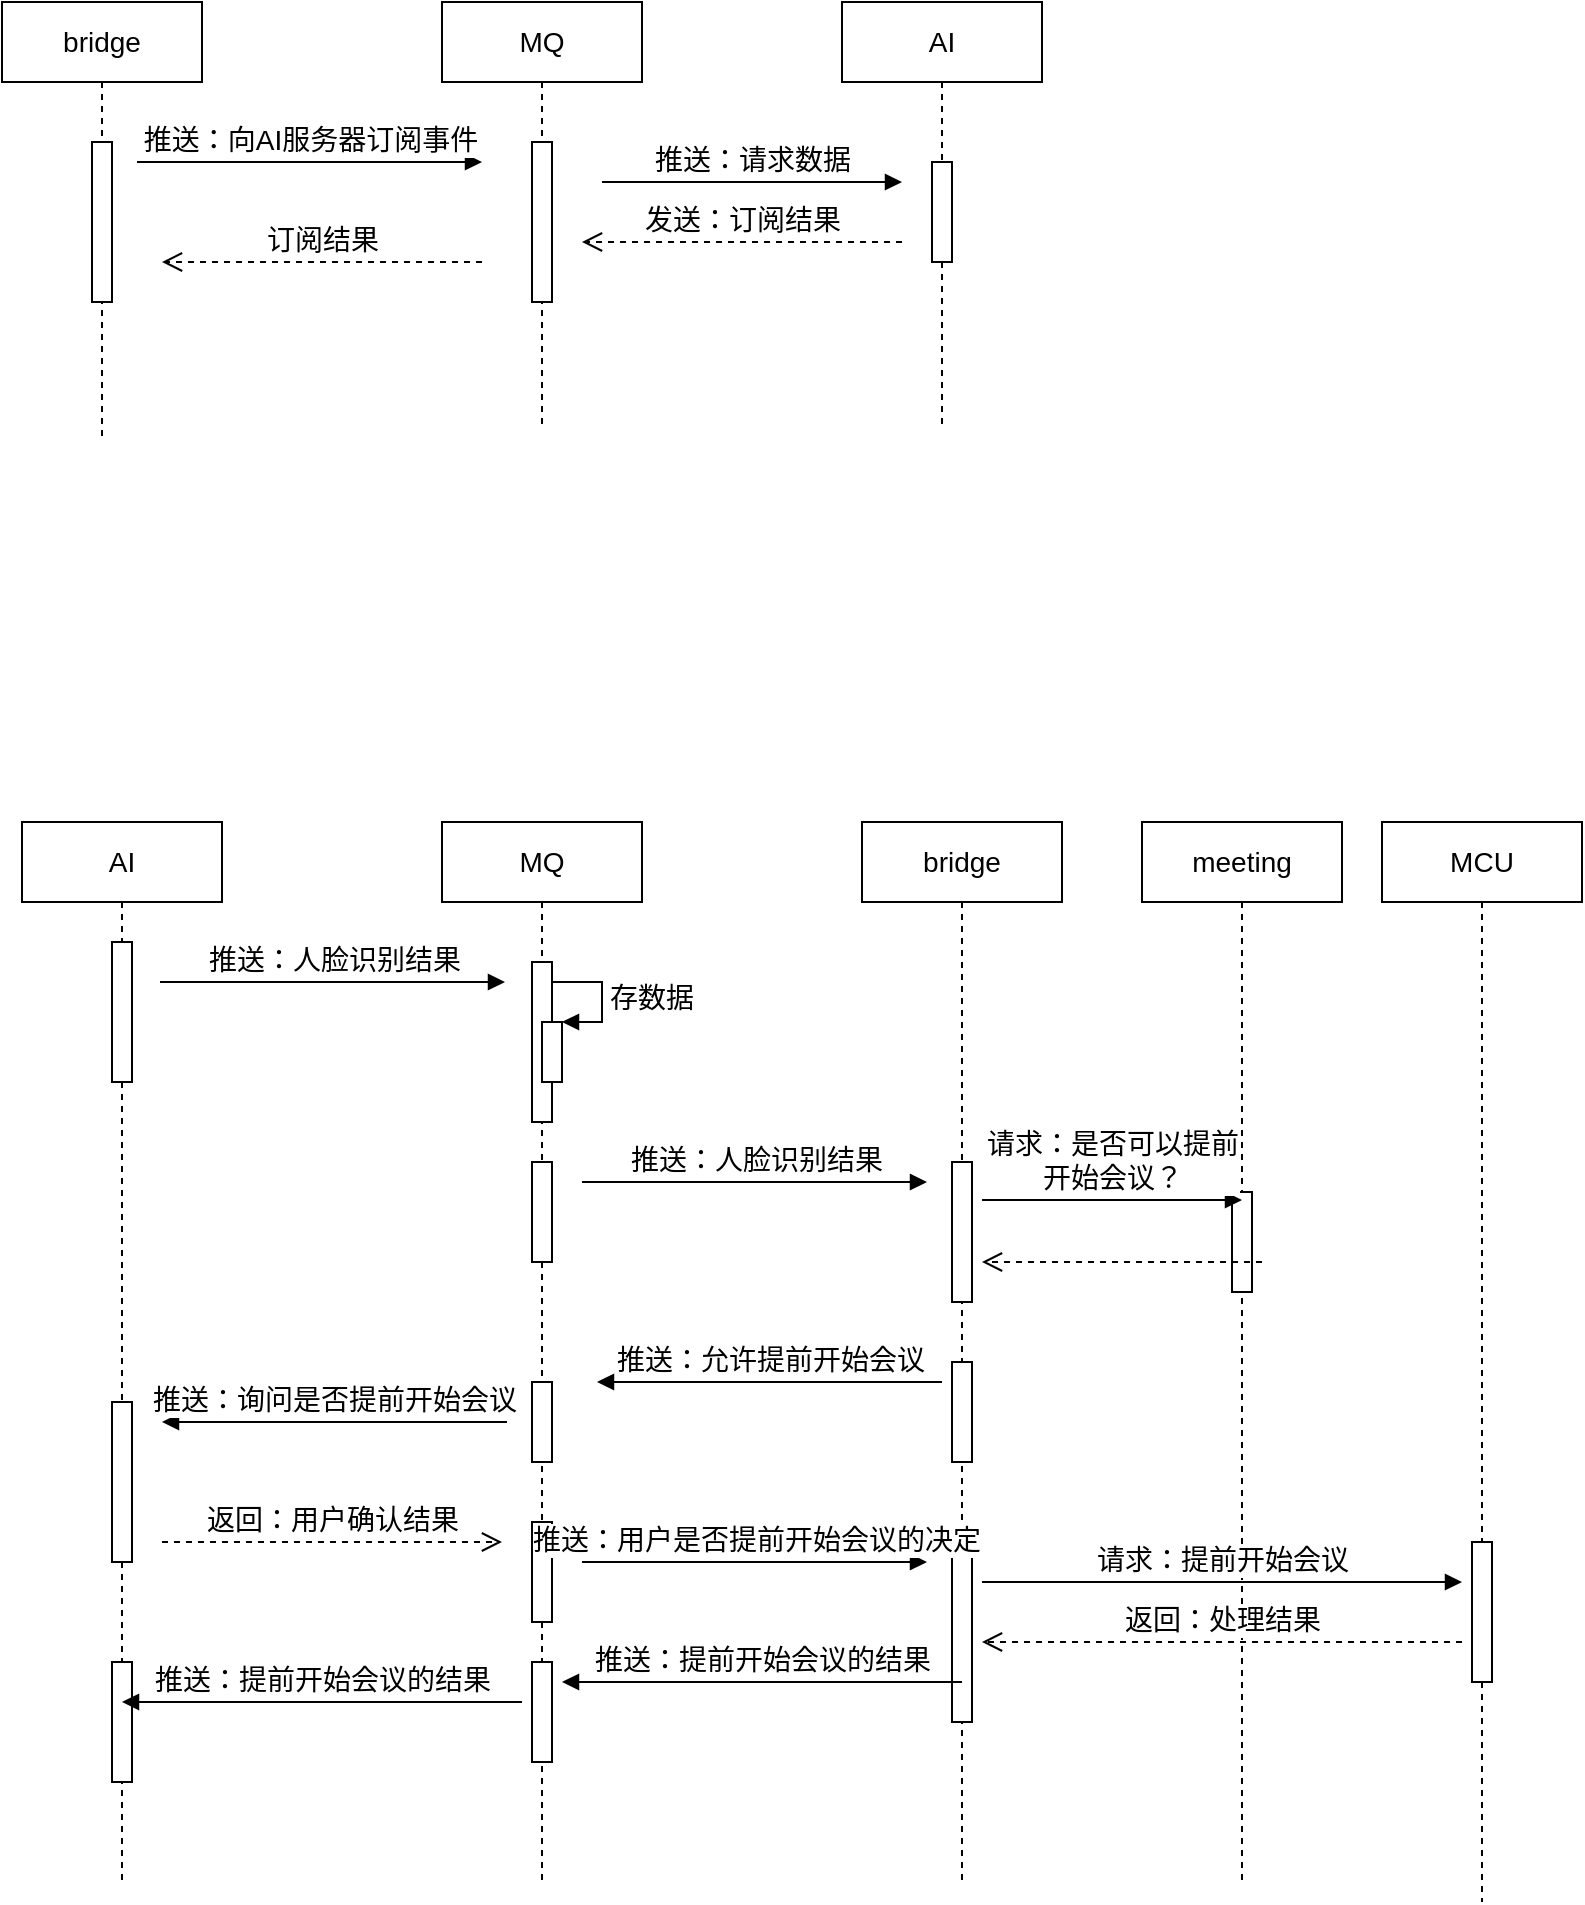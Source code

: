 <mxfile version="12.3.9" type="github" pages="3">
  <diagram id="sGyDJ3xmPa0FNn7oHpdU" name="提前开始会议">
    <mxGraphModel dx="1021" dy="580" grid="0" gridSize="10" guides="1" tooltips="1" connect="1" arrows="1" fold="1" page="1" pageScale="1" pageWidth="827" pageHeight="1169" math="0" shadow="0">
      <root>
        <mxCell id="0"/>
        <mxCell id="1" parent="0"/>
        <mxCell id="7dCBN_STnB0BZGOZmq9B-1" value="AI" style="shape=umlLifeline;perimeter=lifelinePerimeter;whiteSpace=wrap;html=1;container=1;collapsible=0;recursiveResize=0;outlineConnect=0;fontSize=14;" parent="1" vertex="1">
          <mxGeometry x="510" y="70" width="100" height="212" as="geometry"/>
        </mxCell>
        <mxCell id="cWvQ5qR-pPmlQ0AbkIyN-9" value="" style="html=1;points=[];perimeter=orthogonalPerimeter;fontSize=14;" vertex="1" parent="7dCBN_STnB0BZGOZmq9B-1">
          <mxGeometry x="45" y="80" width="10" height="50" as="geometry"/>
        </mxCell>
        <mxCell id="7dCBN_STnB0BZGOZmq9B-2" value="bridge" style="shape=umlLifeline;perimeter=lifelinePerimeter;whiteSpace=wrap;html=1;container=1;collapsible=0;recursiveResize=0;outlineConnect=0;fontSize=14;" parent="1" vertex="1">
          <mxGeometry x="90" y="70" width="100" height="218" as="geometry"/>
        </mxCell>
        <mxCell id="cWvQ5qR-pPmlQ0AbkIyN-1" value="" style="html=1;points=[];perimeter=orthogonalPerimeter;fontSize=14;" vertex="1" parent="7dCBN_STnB0BZGOZmq9B-2">
          <mxGeometry x="45" y="70" width="10" height="80" as="geometry"/>
        </mxCell>
        <mxCell id="7dCBN_STnB0BZGOZmq9B-3" value="MQ" style="shape=umlLifeline;perimeter=lifelinePerimeter;whiteSpace=wrap;html=1;container=1;collapsible=0;recursiveResize=0;outlineConnect=0;fontSize=14;" parent="1" vertex="1">
          <mxGeometry x="310" y="70" width="100" height="214" as="geometry"/>
        </mxCell>
        <mxCell id="cWvQ5qR-pPmlQ0AbkIyN-6" value="" style="html=1;points=[];perimeter=orthogonalPerimeter;fontSize=14;" vertex="1" parent="7dCBN_STnB0BZGOZmq9B-3">
          <mxGeometry x="45" y="70" width="10" height="80" as="geometry"/>
        </mxCell>
        <mxCell id="cWvQ5qR-pPmlQ0AbkIyN-5" value="推送：向AI服务器订阅事件" style="html=1;verticalAlign=bottom;endArrow=block;fontSize=14;" edge="1" parent="1">
          <mxGeometry width="80" relative="1" as="geometry">
            <mxPoint x="157.5" y="150" as="sourcePoint"/>
            <mxPoint x="330" y="150" as="targetPoint"/>
          </mxGeometry>
        </mxCell>
        <mxCell id="cWvQ5qR-pPmlQ0AbkIyN-8" value="推送：请求数据" style="html=1;verticalAlign=bottom;endArrow=block;fontSize=14;" edge="1" parent="1">
          <mxGeometry width="80" relative="1" as="geometry">
            <mxPoint x="390" y="160" as="sourcePoint"/>
            <mxPoint x="540" y="160" as="targetPoint"/>
          </mxGeometry>
        </mxCell>
        <mxCell id="cWvQ5qR-pPmlQ0AbkIyN-10" value="发送：订阅结果" style="html=1;verticalAlign=bottom;endArrow=open;dashed=1;endSize=8;fontSize=14;" edge="1" parent="1">
          <mxGeometry relative="1" as="geometry">
            <mxPoint x="540" y="190" as="sourcePoint"/>
            <mxPoint x="380" y="190" as="targetPoint"/>
          </mxGeometry>
        </mxCell>
        <mxCell id="cWvQ5qR-pPmlQ0AbkIyN-11" value="订阅结果" style="html=1;verticalAlign=bottom;endArrow=open;dashed=1;endSize=8;fontSize=14;" edge="1" parent="1">
          <mxGeometry relative="1" as="geometry">
            <mxPoint x="330" y="200" as="sourcePoint"/>
            <mxPoint x="170" y="200" as="targetPoint"/>
          </mxGeometry>
        </mxCell>
        <mxCell id="cWvQ5qR-pPmlQ0AbkIyN-12" value="AI" style="shape=umlLifeline;perimeter=lifelinePerimeter;whiteSpace=wrap;html=1;container=1;collapsible=0;recursiveResize=0;outlineConnect=0;fontSize=14;" vertex="1" parent="1">
          <mxGeometry x="100" y="480" width="100" height="530" as="geometry"/>
        </mxCell>
        <mxCell id="cWvQ5qR-pPmlQ0AbkIyN-13" value="" style="html=1;points=[];perimeter=orthogonalPerimeter;fontSize=14;" vertex="1" parent="cWvQ5qR-pPmlQ0AbkIyN-12">
          <mxGeometry x="45" y="60" width="10" height="70" as="geometry"/>
        </mxCell>
        <mxCell id="cWvQ5qR-pPmlQ0AbkIyN-39" value="" style="html=1;points=[];perimeter=orthogonalPerimeter;fontSize=14;" vertex="1" parent="cWvQ5qR-pPmlQ0AbkIyN-12">
          <mxGeometry x="45" y="290" width="10" height="80" as="geometry"/>
        </mxCell>
        <mxCell id="cWvQ5qR-pPmlQ0AbkIyN-58" value="" style="html=1;points=[];perimeter=orthogonalPerimeter;fontSize=14;" vertex="1" parent="cWvQ5qR-pPmlQ0AbkIyN-12">
          <mxGeometry x="45" y="420" width="10" height="60" as="geometry"/>
        </mxCell>
        <mxCell id="cWvQ5qR-pPmlQ0AbkIyN-14" value="bridge" style="shape=umlLifeline;perimeter=lifelinePerimeter;whiteSpace=wrap;html=1;container=1;collapsible=0;recursiveResize=0;outlineConnect=0;fontSize=14;" vertex="1" parent="1">
          <mxGeometry x="520" y="480" width="100" height="530" as="geometry"/>
        </mxCell>
        <mxCell id="cWvQ5qR-pPmlQ0AbkIyN-15" value="" style="html=1;points=[];perimeter=orthogonalPerimeter;fontSize=14;" vertex="1" parent="cWvQ5qR-pPmlQ0AbkIyN-14">
          <mxGeometry x="45" y="170" width="10" height="70" as="geometry"/>
        </mxCell>
        <mxCell id="cWvQ5qR-pPmlQ0AbkIyN-33" value="" style="html=1;points=[];perimeter=orthogonalPerimeter;fontSize=14;" vertex="1" parent="cWvQ5qR-pPmlQ0AbkIyN-14">
          <mxGeometry x="45" y="270" width="10" height="50" as="geometry"/>
        </mxCell>
        <mxCell id="cWvQ5qR-pPmlQ0AbkIyN-45" value="" style="html=1;points=[];perimeter=orthogonalPerimeter;fontSize=14;" vertex="1" parent="cWvQ5qR-pPmlQ0AbkIyN-14">
          <mxGeometry x="45" y="360" width="10" height="90" as="geometry"/>
        </mxCell>
        <mxCell id="cWvQ5qR-pPmlQ0AbkIyN-16" value="MQ" style="shape=umlLifeline;perimeter=lifelinePerimeter;whiteSpace=wrap;html=1;container=1;collapsible=0;recursiveResize=0;outlineConnect=0;fontSize=14;" vertex="1" parent="1">
          <mxGeometry x="310" y="480" width="100" height="530" as="geometry"/>
        </mxCell>
        <mxCell id="cWvQ5qR-pPmlQ0AbkIyN-17" value="" style="html=1;points=[];perimeter=orthogonalPerimeter;fontSize=14;" vertex="1" parent="cWvQ5qR-pPmlQ0AbkIyN-16">
          <mxGeometry x="45" y="70" width="10" height="80" as="geometry"/>
        </mxCell>
        <mxCell id="cWvQ5qR-pPmlQ0AbkIyN-23" value="" style="html=1;points=[];perimeter=orthogonalPerimeter;fontSize=14;" vertex="1" parent="cWvQ5qR-pPmlQ0AbkIyN-16">
          <mxGeometry x="50" y="100" width="10" height="30" as="geometry"/>
        </mxCell>
        <mxCell id="cWvQ5qR-pPmlQ0AbkIyN-24" value="存数据" style="edgeStyle=orthogonalEdgeStyle;html=1;align=left;spacingLeft=2;endArrow=block;rounded=0;entryX=1;entryY=0;fontSize=14;" edge="1" target="cWvQ5qR-pPmlQ0AbkIyN-23" parent="cWvQ5qR-pPmlQ0AbkIyN-16">
          <mxGeometry relative="1" as="geometry">
            <mxPoint x="55" y="80" as="sourcePoint"/>
            <Array as="points">
              <mxPoint x="80" y="80"/>
            </Array>
          </mxGeometry>
        </mxCell>
        <mxCell id="cWvQ5qR-pPmlQ0AbkIyN-25" value="" style="html=1;points=[];perimeter=orthogonalPerimeter;fontSize=14;" vertex="1" parent="cWvQ5qR-pPmlQ0AbkIyN-16">
          <mxGeometry x="45" y="170" width="10" height="50" as="geometry"/>
        </mxCell>
        <mxCell id="cWvQ5qR-pPmlQ0AbkIyN-36" value="" style="html=1;points=[];perimeter=orthogonalPerimeter;fontSize=14;" vertex="1" parent="cWvQ5qR-pPmlQ0AbkIyN-16">
          <mxGeometry x="45" y="280" width="10" height="40" as="geometry"/>
        </mxCell>
        <mxCell id="cWvQ5qR-pPmlQ0AbkIyN-44" value="" style="html=1;points=[];perimeter=orthogonalPerimeter;fontSize=14;" vertex="1" parent="cWvQ5qR-pPmlQ0AbkIyN-16">
          <mxGeometry x="45" y="350" width="10" height="50" as="geometry"/>
        </mxCell>
        <mxCell id="cWvQ5qR-pPmlQ0AbkIyN-56" value="" style="html=1;points=[];perimeter=orthogonalPerimeter;fontSize=14;" vertex="1" parent="cWvQ5qR-pPmlQ0AbkIyN-16">
          <mxGeometry x="45" y="420" width="10" height="50" as="geometry"/>
        </mxCell>
        <mxCell id="cWvQ5qR-pPmlQ0AbkIyN-18" value="meeting" style="shape=umlLifeline;perimeter=lifelinePerimeter;whiteSpace=wrap;html=1;container=1;collapsible=0;recursiveResize=0;outlineConnect=0;fontSize=14;" vertex="1" parent="1">
          <mxGeometry x="660" y="480" width="100" height="530" as="geometry"/>
        </mxCell>
        <mxCell id="cWvQ5qR-pPmlQ0AbkIyN-32" value="" style="html=1;points=[];perimeter=orthogonalPerimeter;fontSize=14;" vertex="1" parent="cWvQ5qR-pPmlQ0AbkIyN-18">
          <mxGeometry x="45" y="185" width="10" height="50" as="geometry"/>
        </mxCell>
        <mxCell id="cWvQ5qR-pPmlQ0AbkIyN-19" value="推送：人脸识别结果" style="html=1;verticalAlign=bottom;endArrow=block;fontSize=14;" edge="1" parent="1">
          <mxGeometry width="80" relative="1" as="geometry">
            <mxPoint x="169" y="560" as="sourcePoint"/>
            <mxPoint x="341.5" y="560" as="targetPoint"/>
          </mxGeometry>
        </mxCell>
        <mxCell id="cWvQ5qR-pPmlQ0AbkIyN-27" value="推送：人脸识别结果" style="html=1;verticalAlign=bottom;endArrow=block;fontSize=14;" edge="1" parent="1">
          <mxGeometry width="80" relative="1" as="geometry">
            <mxPoint x="380" y="660" as="sourcePoint"/>
            <mxPoint x="552.5" y="660" as="targetPoint"/>
          </mxGeometry>
        </mxCell>
        <mxCell id="cWvQ5qR-pPmlQ0AbkIyN-30" value="请求：是否可以提前&lt;br&gt;开始会议？" style="html=1;verticalAlign=bottom;endArrow=block;fontSize=14;" edge="1" parent="1">
          <mxGeometry width="80" relative="1" as="geometry">
            <mxPoint x="580" y="669" as="sourcePoint"/>
            <mxPoint x="710" y="669" as="targetPoint"/>
          </mxGeometry>
        </mxCell>
        <mxCell id="cWvQ5qR-pPmlQ0AbkIyN-31" value="" style="html=1;verticalAlign=bottom;endArrow=open;dashed=1;endSize=8;fontSize=14;" edge="1" parent="1">
          <mxGeometry relative="1" as="geometry">
            <mxPoint x="720" y="700" as="sourcePoint"/>
            <mxPoint x="580" y="700" as="targetPoint"/>
          </mxGeometry>
        </mxCell>
        <mxCell id="cWvQ5qR-pPmlQ0AbkIyN-35" value="推送：允许提前开始会议" style="html=1;verticalAlign=bottom;endArrow=block;fontSize=14;" edge="1" parent="1">
          <mxGeometry width="80" relative="1" as="geometry">
            <mxPoint x="560" y="760" as="sourcePoint"/>
            <mxPoint x="387.5" y="760" as="targetPoint"/>
          </mxGeometry>
        </mxCell>
        <mxCell id="cWvQ5qR-pPmlQ0AbkIyN-42" value="推送：询问是否提前开始会议" style="html=1;verticalAlign=bottom;endArrow=block;fontSize=14;" edge="1" parent="1">
          <mxGeometry width="80" relative="1" as="geometry">
            <mxPoint x="342.5" y="780" as="sourcePoint"/>
            <mxPoint x="170" y="780" as="targetPoint"/>
          </mxGeometry>
        </mxCell>
        <mxCell id="cWvQ5qR-pPmlQ0AbkIyN-43" value="返回：用户确认结果" style="html=1;verticalAlign=bottom;endArrow=open;dashed=1;endSize=8;fontSize=14;" edge="1" parent="1">
          <mxGeometry relative="1" as="geometry">
            <mxPoint x="170" y="840" as="sourcePoint"/>
            <mxPoint x="340" y="840" as="targetPoint"/>
          </mxGeometry>
        </mxCell>
        <mxCell id="cWvQ5qR-pPmlQ0AbkIyN-47" value="推送：用户是否提前开始会议的决定" style="html=1;verticalAlign=bottom;endArrow=block;fontSize=14;" edge="1" parent="1">
          <mxGeometry width="80" relative="1" as="geometry">
            <mxPoint x="380" y="850" as="sourcePoint"/>
            <mxPoint x="552.5" y="850" as="targetPoint"/>
          </mxGeometry>
        </mxCell>
        <mxCell id="cWvQ5qR-pPmlQ0AbkIyN-48" value="MCU" style="shape=umlLifeline;perimeter=lifelinePerimeter;whiteSpace=wrap;html=1;container=1;collapsible=0;recursiveResize=0;outlineConnect=0;fontSize=14;" vertex="1" parent="1">
          <mxGeometry x="780" y="480" width="100" height="540" as="geometry"/>
        </mxCell>
        <mxCell id="cWvQ5qR-pPmlQ0AbkIyN-51" value="" style="html=1;points=[];perimeter=orthogonalPerimeter;fontSize=14;" vertex="1" parent="cWvQ5qR-pPmlQ0AbkIyN-48">
          <mxGeometry x="45" y="360" width="10" height="70" as="geometry"/>
        </mxCell>
        <mxCell id="cWvQ5qR-pPmlQ0AbkIyN-52" value="请求：提前开始会议" style="html=1;verticalAlign=bottom;endArrow=block;fontSize=14;" edge="1" parent="1">
          <mxGeometry width="80" relative="1" as="geometry">
            <mxPoint x="580" y="860" as="sourcePoint"/>
            <mxPoint x="820" y="860" as="targetPoint"/>
          </mxGeometry>
        </mxCell>
        <mxCell id="cWvQ5qR-pPmlQ0AbkIyN-54" value="返回：处理结果" style="html=1;verticalAlign=bottom;endArrow=open;dashed=1;endSize=8;fontSize=14;" edge="1" parent="1">
          <mxGeometry relative="1" as="geometry">
            <mxPoint x="820" y="890" as="sourcePoint"/>
            <mxPoint x="580" y="890" as="targetPoint"/>
          </mxGeometry>
        </mxCell>
        <mxCell id="cWvQ5qR-pPmlQ0AbkIyN-55" value="推送：提前开始会议的结果" style="html=1;verticalAlign=bottom;endArrow=block;fontSize=14;" edge="1" parent="1">
          <mxGeometry width="80" relative="1" as="geometry">
            <mxPoint x="570" y="910" as="sourcePoint"/>
            <mxPoint x="370" y="910" as="targetPoint"/>
          </mxGeometry>
        </mxCell>
        <mxCell id="cWvQ5qR-pPmlQ0AbkIyN-57" value="推送：提前开始会议的结果" style="html=1;verticalAlign=bottom;endArrow=block;fontSize=14;" edge="1" parent="1">
          <mxGeometry width="80" relative="1" as="geometry">
            <mxPoint x="350" y="920" as="sourcePoint"/>
            <mxPoint x="150" y="920" as="targetPoint"/>
          </mxGeometry>
        </mxCell>
      </root>
    </mxGraphModel>
  </diagram>
  <diagram id="U2vhjyQzXIbmDPiE_quf" name="企业微信消息通知">
    <mxGraphModel dx="1021" dy="580" grid="1" gridSize="10" guides="1" tooltips="1" connect="1" arrows="1" fold="1" page="1" pageScale="1" pageWidth="827" pageHeight="1169" math="0" shadow="0">
      <root>
        <mxCell id="euv0Y5gn4uSeBjnGPQXl-0"/>
        <mxCell id="euv0Y5gn4uSeBjnGPQXl-1" parent="euv0Y5gn4uSeBjnGPQXl-0"/>
        <mxCell id="93kanDMGqyMoryUL59t7-0" value="MCU" style="shape=umlLifeline;perimeter=lifelinePerimeter;whiteSpace=wrap;html=1;container=1;collapsible=0;recursiveResize=0;outlineConnect=0;fontSize=14;" vertex="1" parent="euv0Y5gn4uSeBjnGPQXl-1">
          <mxGeometry x="550" y="70" width="100" height="290" as="geometry"/>
        </mxCell>
        <mxCell id="93kanDMGqyMoryUL59t7-1" value="" style="html=1;points=[];perimeter=orthogonalPerimeter;fontSize=14;" vertex="1" parent="93kanDMGqyMoryUL59t7-0">
          <mxGeometry x="45" y="88" width="10" height="50" as="geometry"/>
        </mxCell>
        <mxCell id="93kanDMGqyMoryUL59t7-2" value="meeting-service" style="shape=umlLifeline;perimeter=lifelinePerimeter;whiteSpace=wrap;html=1;container=1;collapsible=0;recursiveResize=0;outlineConnect=0;fontSize=14;" vertex="1" parent="euv0Y5gn4uSeBjnGPQXl-1">
          <mxGeometry x="170" y="70" width="100" height="290" as="geometry"/>
        </mxCell>
        <mxCell id="93kanDMGqyMoryUL59t7-3" value="" style="html=1;points=[];perimeter=orthogonalPerimeter;fontSize=14;" vertex="1" parent="93kanDMGqyMoryUL59t7-2">
          <mxGeometry x="45" y="70" width="10" height="120" as="geometry"/>
        </mxCell>
        <mxCell id="93kanDMGqyMoryUL59t7-4" value="bridge-service" style="shape=umlLifeline;perimeter=lifelinePerimeter;whiteSpace=wrap;html=1;container=1;collapsible=0;recursiveResize=0;outlineConnect=0;fontSize=14;" vertex="1" parent="euv0Y5gn4uSeBjnGPQXl-1">
          <mxGeometry x="360" y="70" width="100" height="290" as="geometry"/>
        </mxCell>
        <mxCell id="93kanDMGqyMoryUL59t7-5" value="" style="html=1;points=[];perimeter=orthogonalPerimeter;fontSize=14;" vertex="1" parent="93kanDMGqyMoryUL59t7-4">
          <mxGeometry x="45" y="70" width="10" height="140" as="geometry"/>
        </mxCell>
        <mxCell id="93kanDMGqyMoryUL59t7-6" value="请求：会议预约" style="html=1;verticalAlign=bottom;endArrow=block;fontSize=14;" edge="1" parent="euv0Y5gn4uSeBjnGPQXl-1">
          <mxGeometry width="80" relative="1" as="geometry">
            <mxPoint x="230" y="160" as="sourcePoint"/>
            <mxPoint x="402.5" y="160" as="targetPoint"/>
          </mxGeometry>
        </mxCell>
        <mxCell id="93kanDMGqyMoryUL59t7-7" value="请求：会议预约" style="html=1;verticalAlign=bottom;endArrow=block;fontSize=14;" edge="1" parent="euv0Y5gn4uSeBjnGPQXl-1">
          <mxGeometry width="80" relative="1" as="geometry">
            <mxPoint x="435" y="170" as="sourcePoint"/>
            <mxPoint x="585" y="170" as="targetPoint"/>
          </mxGeometry>
        </mxCell>
        <mxCell id="93kanDMGqyMoryUL59t7-8" value="返回：处理结果" style="html=1;verticalAlign=bottom;endArrow=open;dashed=1;endSize=8;fontSize=14;" edge="1" parent="euv0Y5gn4uSeBjnGPQXl-1">
          <mxGeometry relative="1" as="geometry">
            <mxPoint x="587" y="196" as="sourcePoint"/>
            <mxPoint x="427" y="196" as="targetPoint"/>
          </mxGeometry>
        </mxCell>
        <mxCell id="93kanDMGqyMoryUL59t7-10" value="Web？" style="shape=umlLifeline;perimeter=lifelinePerimeter;whiteSpace=wrap;html=1;container=1;collapsible=0;recursiveResize=0;outlineConnect=0;fontSize=14;" vertex="1" parent="euv0Y5gn4uSeBjnGPQXl-1">
          <mxGeometry x="30" y="70" width="100" height="290" as="geometry"/>
        </mxCell>
        <mxCell id="93kanDMGqyMoryUL59t7-11" value="" style="html=1;points=[];perimeter=orthogonalPerimeter;fontSize=14;" vertex="1" parent="93kanDMGqyMoryUL59t7-10">
          <mxGeometry x="45" y="70" width="10" height="80" as="geometry"/>
        </mxCell>
        <mxCell id="93kanDMGqyMoryUL59t7-12" value="请求：会议预约" style="html=1;verticalAlign=bottom;endArrow=block;fontSize=14;" edge="1" parent="euv0Y5gn4uSeBjnGPQXl-1">
          <mxGeometry width="80" relative="1" as="geometry">
            <mxPoint x="90" y="160" as="sourcePoint"/>
            <mxPoint x="212.5" y="160" as="targetPoint"/>
          </mxGeometry>
        </mxCell>
        <mxCell id="93kanDMGqyMoryUL59t7-13" value="企业微信？" style="shape=umlLifeline;perimeter=lifelinePerimeter;whiteSpace=wrap;html=1;container=1;collapsible=0;recursiveResize=0;outlineConnect=0;fontSize=14;" vertex="1" parent="euv0Y5gn4uSeBjnGPQXl-1">
          <mxGeometry x="670" y="70" width="100" height="290" as="geometry"/>
        </mxCell>
        <mxCell id="93kanDMGqyMoryUL59t7-14" value="" style="html=1;points=[];perimeter=orthogonalPerimeter;fontSize=14;" vertex="1" parent="93kanDMGqyMoryUL59t7-13">
          <mxGeometry x="45" y="160" width="10" height="50" as="geometry"/>
        </mxCell>
        <mxCell id="93kanDMGqyMoryUL59t7-15" value="返回：处理结果" style="html=1;verticalAlign=bottom;endArrow=open;dashed=1;endSize=8;fontSize=14;" edge="1" parent="euv0Y5gn4uSeBjnGPQXl-1">
          <mxGeometry relative="1" as="geometry">
            <mxPoint x="395" y="210" as="sourcePoint"/>
            <mxPoint x="235" y="210" as="targetPoint"/>
          </mxGeometry>
        </mxCell>
        <mxCell id="93kanDMGqyMoryUL59t7-16" value="企业微信消息通知" style="html=1;verticalAlign=bottom;endArrow=block;fontSize=14;" edge="1" parent="euv0Y5gn4uSeBjnGPQXl-1">
          <mxGeometry width="80" relative="1" as="geometry">
            <mxPoint x="430" y="240" as="sourcePoint"/>
            <mxPoint x="710" y="240" as="targetPoint"/>
          </mxGeometry>
        </mxCell>
      </root>
    </mxGraphModel>
  </diagram>
  <diagram id="k88oy4eZoCurosgzt9sN" name="企业微信推送点名信息">
    <mxGraphModel dx="1021" dy="580" grid="1" gridSize="10" guides="1" tooltips="1" connect="1" arrows="1" fold="1" page="1" pageScale="1" pageWidth="827" pageHeight="1169" math="0" shadow="0">
      <root>
        <mxCell id="FtVH_WudPbTGRqcLVg7M-0"/>
        <mxCell id="FtVH_WudPbTGRqcLVg7M-1" parent="FtVH_WudPbTGRqcLVg7M-0"/>
        <mxCell id="gRoMFb6GQRz-B1bpGYZU-0" value="MCU？" style="shape=umlLifeline;perimeter=lifelinePerimeter;whiteSpace=wrap;html=1;container=1;collapsible=0;recursiveResize=0;outlineConnect=0;fontSize=14;" vertex="1" parent="FtVH_WudPbTGRqcLVg7M-1">
          <mxGeometry x="490" y="70" width="100" height="290" as="geometry"/>
        </mxCell>
        <mxCell id="gRoMFb6GQRz-B1bpGYZU-2" value="MQ" style="shape=umlLifeline;perimeter=lifelinePerimeter;whiteSpace=wrap;html=1;container=1;collapsible=0;recursiveResize=0;outlineConnect=0;fontSize=14;" vertex="1" parent="FtVH_WudPbTGRqcLVg7M-1">
          <mxGeometry x="170" y="70" width="100" height="290" as="geometry"/>
        </mxCell>
        <mxCell id="gRoMFb6GQRz-B1bpGYZU-3" value="" style="html=1;points=[];perimeter=orthogonalPerimeter;fontSize=14;" vertex="1" parent="gRoMFb6GQRz-B1bpGYZU-2">
          <mxGeometry x="45" y="70" width="10" height="80" as="geometry"/>
        </mxCell>
        <mxCell id="gRoMFb6GQRz-B1bpGYZU-4" value="bridge-service" style="shape=umlLifeline;perimeter=lifelinePerimeter;whiteSpace=wrap;html=1;container=1;collapsible=0;recursiveResize=0;outlineConnect=0;fontSize=14;" vertex="1" parent="FtVH_WudPbTGRqcLVg7M-1">
          <mxGeometry x="320" y="70" width="100" height="290" as="geometry"/>
        </mxCell>
        <mxCell id="gRoMFb6GQRz-B1bpGYZU-5" value="" style="html=1;points=[];perimeter=orthogonalPerimeter;fontSize=14;" vertex="1" parent="gRoMFb6GQRz-B1bpGYZU-4">
          <mxGeometry x="45" y="70" width="10" height="100" as="geometry"/>
        </mxCell>
        <mxCell id="gRoMFb6GQRz-B1bpGYZU-6" value="推送：人员点名" style="html=1;verticalAlign=bottom;endArrow=block;fontSize=14;" edge="1" parent="FtVH_WudPbTGRqcLVg7M-1">
          <mxGeometry width="80" relative="1" as="geometry">
            <mxPoint x="230" y="160" as="sourcePoint"/>
            <mxPoint x="360" y="160" as="targetPoint"/>
          </mxGeometry>
        </mxCell>
        <mxCell id="gRoMFb6GQRz-B1bpGYZU-9" value="AI" style="shape=umlLifeline;perimeter=lifelinePerimeter;whiteSpace=wrap;html=1;container=1;collapsible=0;recursiveResize=0;outlineConnect=0;fontSize=14;" vertex="1" parent="FtVH_WudPbTGRqcLVg7M-1">
          <mxGeometry x="30" y="70" width="100" height="290" as="geometry"/>
        </mxCell>
        <mxCell id="gRoMFb6GQRz-B1bpGYZU-10" value="" style="html=1;points=[];perimeter=orthogonalPerimeter;fontSize=14;" vertex="1" parent="gRoMFb6GQRz-B1bpGYZU-9">
          <mxGeometry x="45" y="70" width="10" height="80" as="geometry"/>
        </mxCell>
        <mxCell id="gRoMFb6GQRz-B1bpGYZU-11" value="推送：人员点名" style="html=1;verticalAlign=bottom;endArrow=block;fontSize=14;" edge="1" parent="FtVH_WudPbTGRqcLVg7M-1">
          <mxGeometry width="80" relative="1" as="geometry">
            <mxPoint x="90" y="160" as="sourcePoint"/>
            <mxPoint x="212.5" y="160" as="targetPoint"/>
          </mxGeometry>
        </mxCell>
        <mxCell id="gRoMFb6GQRz-B1bpGYZU-12" value="企业微信？" style="shape=umlLifeline;perimeter=lifelinePerimeter;whiteSpace=wrap;html=1;container=1;collapsible=0;recursiveResize=0;outlineConnect=0;fontSize=14;" vertex="1" parent="FtVH_WudPbTGRqcLVg7M-1">
          <mxGeometry x="650" y="70" width="100" height="290" as="geometry"/>
        </mxCell>
        <mxCell id="gRoMFb6GQRz-B1bpGYZU-13" value="" style="html=1;points=[];perimeter=orthogonalPerimeter;fontSize=14;" vertex="1" parent="gRoMFb6GQRz-B1bpGYZU-12">
          <mxGeometry x="45" y="134" width="10" height="50" as="geometry"/>
        </mxCell>
        <mxCell id="gRoMFb6GQRz-B1bpGYZU-14" value="返回：处理结果" style="html=1;verticalAlign=bottom;endArrow=open;dashed=1;endSize=8;fontSize=14;" edge="1" parent="FtVH_WudPbTGRqcLVg7M-1">
          <mxGeometry relative="1" as="geometry">
            <mxPoint x="360" y="190" as="sourcePoint"/>
            <mxPoint x="235" y="190" as="targetPoint"/>
          </mxGeometry>
        </mxCell>
        <mxCell id="gRoMFb6GQRz-B1bpGYZU-15" value="企业微信消息通知" style="html=1;verticalAlign=bottom;endArrow=block;fontSize=14;" edge="1" parent="FtVH_WudPbTGRqcLVg7M-1">
          <mxGeometry width="80" relative="1" as="geometry">
            <mxPoint x="390" y="220" as="sourcePoint"/>
            <mxPoint x="670" y="220" as="targetPoint"/>
          </mxGeometry>
        </mxCell>
      </root>
    </mxGraphModel>
  </diagram>
</mxfile>
